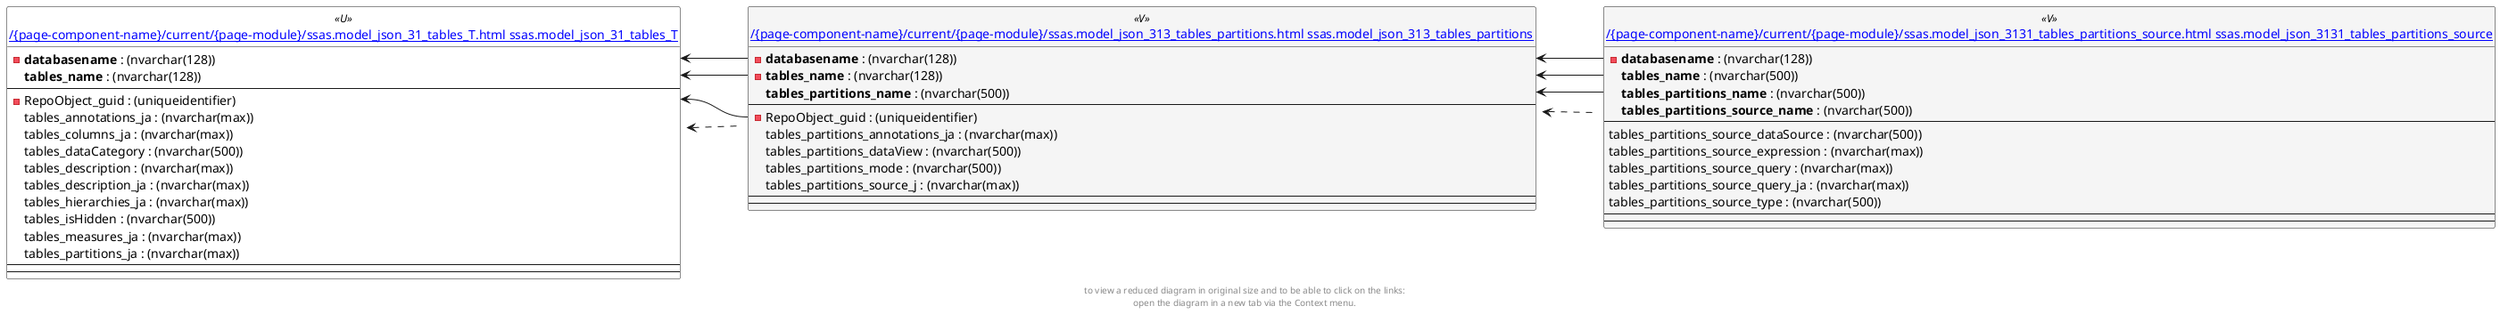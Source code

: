@startuml
left to right direction
'top to bottom direction
hide circle
'avoide "." issues:
set namespaceSeparator none


skinparam class {
  BackgroundColor White
  BackgroundColor<<FN>> Yellow
  BackgroundColor<<FS>> Yellow
  BackgroundColor<<FT>> LightGray
  BackgroundColor<<IF>> Yellow
  BackgroundColor<<IS>> Yellow
  BackgroundColor<<P>> Aqua
  BackgroundColor<<PC>> Aqua
  BackgroundColor<<SN>> Yellow
  BackgroundColor<<SO>> SlateBlue
  BackgroundColor<<TF>> LightGray
  BackgroundColor<<TR>> Tomato
  BackgroundColor<<U>> White
  BackgroundColor<<V>> WhiteSmoke
  BackgroundColor<<X>> Aqua
}


entity "[[{site-url}/{page-component-name}/current/{page-module}/ssas.model_json_31_tables_T.html ssas.model_json_31_tables_T]]" as ssas.model_json_31_tables_T << U >> {
  - **databasename** : (nvarchar(128))
  **tables_name** : (nvarchar(128))
  --
  - RepoObject_guid : (uniqueidentifier)
  tables_annotations_ja : (nvarchar(max))
  tables_columns_ja : (nvarchar(max))
  tables_dataCategory : (nvarchar(500))
  tables_description : (nvarchar(max))
  tables_description_ja : (nvarchar(max))
  tables_hierarchies_ja : (nvarchar(max))
  tables_isHidden : (nvarchar(500))
  tables_measures_ja : (nvarchar(max))
  tables_partitions_ja : (nvarchar(max))
  --
  --
}

entity "[[{site-url}/{page-component-name}/current/{page-module}/ssas.model_json_313_tables_partitions.html ssas.model_json_313_tables_partitions]]" as ssas.model_json_313_tables_partitions << V >> {
  - **databasename** : (nvarchar(128))
  - **tables_name** : (nvarchar(128))
  **tables_partitions_name** : (nvarchar(500))
  --
  - RepoObject_guid : (uniqueidentifier)
  tables_partitions_annotations_ja : (nvarchar(max))
  tables_partitions_dataView : (nvarchar(500))
  tables_partitions_mode : (nvarchar(500))
  tables_partitions_source_j : (nvarchar(max))
  --
  --
}

entity "[[{site-url}/{page-component-name}/current/{page-module}/ssas.model_json_3131_tables_partitions_source.html ssas.model_json_3131_tables_partitions_source]]" as ssas.model_json_3131_tables_partitions_source << V >> {
  - **databasename** : (nvarchar(128))
  **tables_name** : (nvarchar(500))
  **tables_partitions_name** : (nvarchar(500))
  **tables_partitions_source_name** : (nvarchar(500))
  --
  tables_partitions_source_dataSource : (nvarchar(500))
  tables_partitions_source_expression : (nvarchar(max))
  tables_partitions_source_query : (nvarchar(max))
  tables_partitions_source_query_ja : (nvarchar(max))
  tables_partitions_source_type : (nvarchar(500))
  --
  --
}

ssas.model_json_31_tables_T <.. ssas.model_json_313_tables_partitions
ssas.model_json_313_tables_partitions <.. ssas.model_json_3131_tables_partitions_source
ssas.model_json_31_tables_T::databasename <-- ssas.model_json_313_tables_partitions::databasename
ssas.model_json_31_tables_T::RepoObject_guid <-- ssas.model_json_313_tables_partitions::RepoObject_guid
ssas.model_json_31_tables_T::tables_name <-- ssas.model_json_313_tables_partitions::tables_name
ssas.model_json_313_tables_partitions::databasename <-- ssas.model_json_3131_tables_partitions_source::databasename
ssas.model_json_313_tables_partitions::tables_name <-- ssas.model_json_3131_tables_partitions_source::tables_name
ssas.model_json_313_tables_partitions::tables_partitions_name <-- ssas.model_json_3131_tables_partitions_source::tables_partitions_name
footer
to view a reduced diagram in original size and to be able to click on the links:
open the diagram in a new tab via the Context menu.
end footer

@enduml

